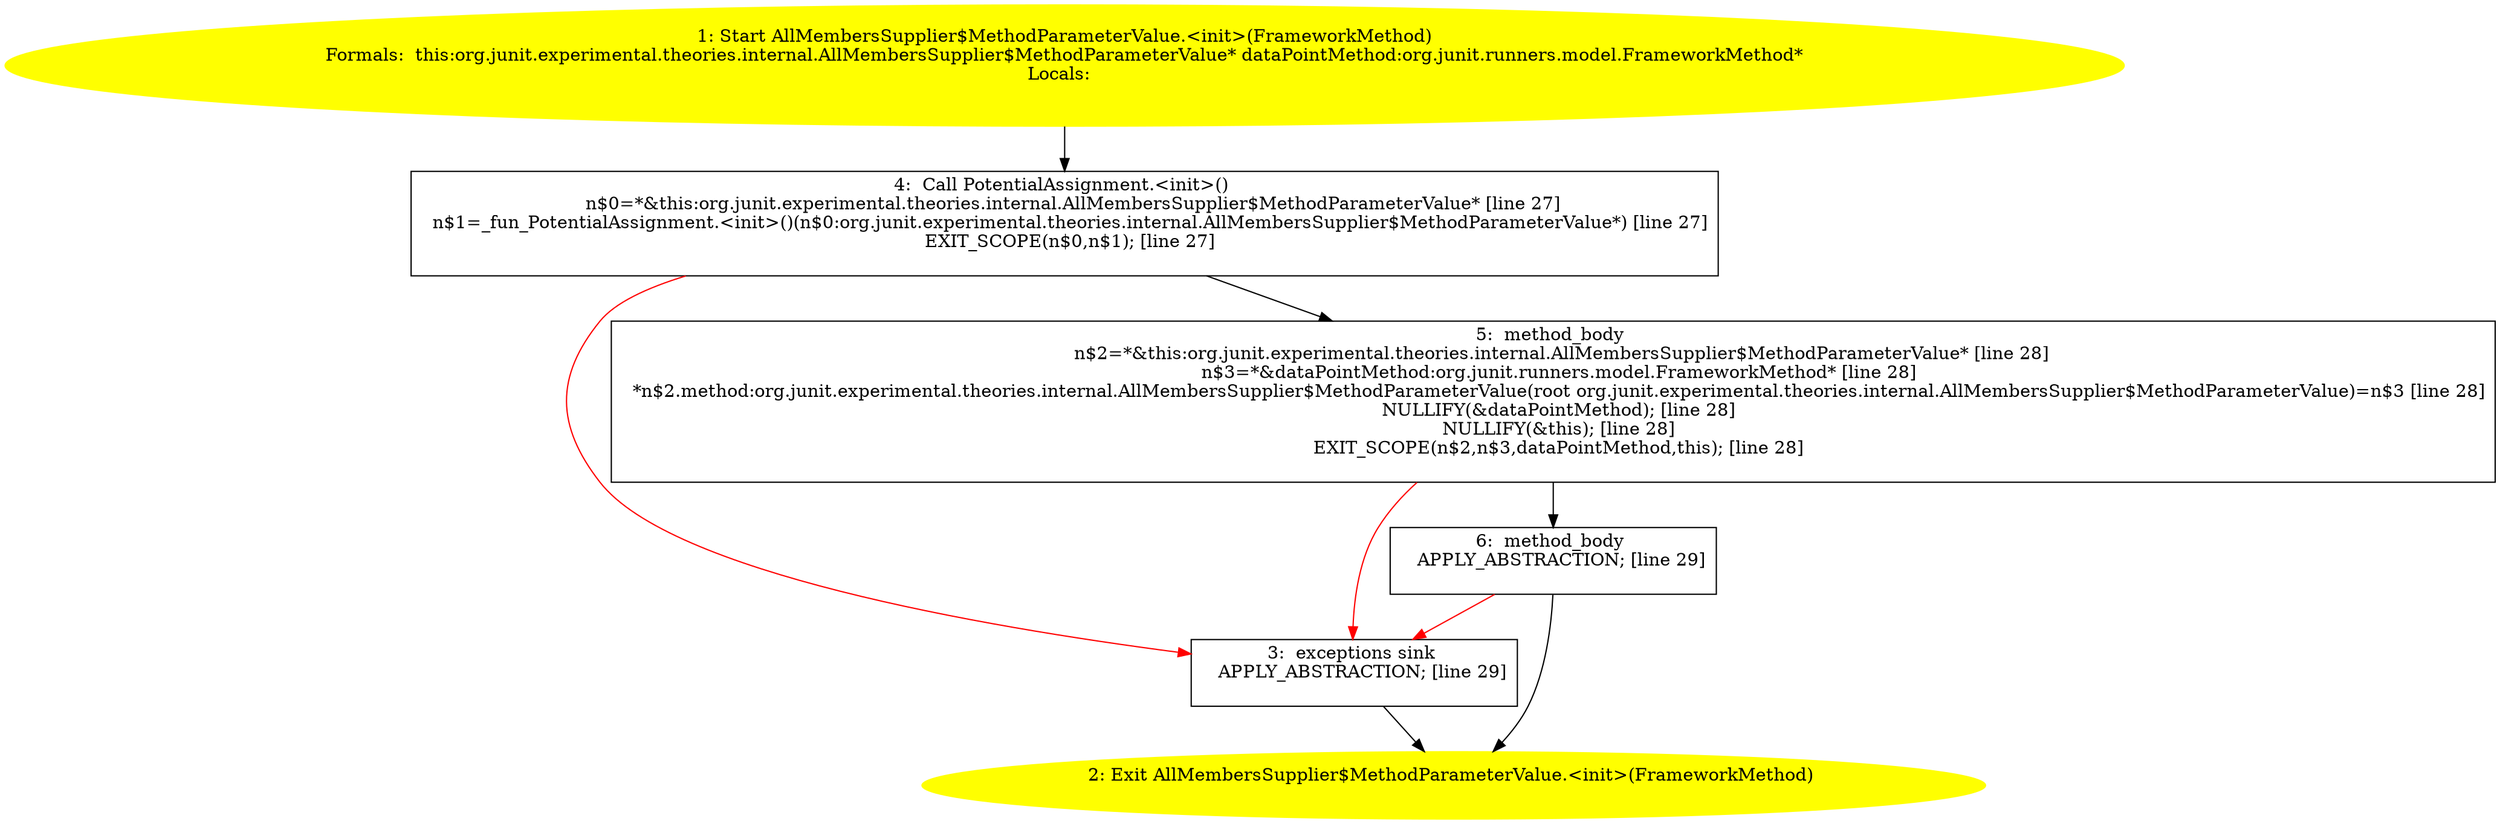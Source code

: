 /* @generated */
digraph cfg {
"org.junit.experimental.theories.internal.AllMembersSupplier$MethodParameterValue.<init>(org.junit.ru.0c285ba5f8762efad626a502d2e1f7b1_1" [label="1: Start AllMembersSupplier$MethodParameterValue.<init>(FrameworkMethod)\nFormals:  this:org.junit.experimental.theories.internal.AllMembersSupplier$MethodParameterValue* dataPointMethod:org.junit.runners.model.FrameworkMethod*\nLocals:  \n  " color=yellow style=filled]
	

	 "org.junit.experimental.theories.internal.AllMembersSupplier$MethodParameterValue.<init>(org.junit.ru.0c285ba5f8762efad626a502d2e1f7b1_1" -> "org.junit.experimental.theories.internal.AllMembersSupplier$MethodParameterValue.<init>(org.junit.ru.0c285ba5f8762efad626a502d2e1f7b1_4" ;
"org.junit.experimental.theories.internal.AllMembersSupplier$MethodParameterValue.<init>(org.junit.ru.0c285ba5f8762efad626a502d2e1f7b1_2" [label="2: Exit AllMembersSupplier$MethodParameterValue.<init>(FrameworkMethod) \n  " color=yellow style=filled]
	

"org.junit.experimental.theories.internal.AllMembersSupplier$MethodParameterValue.<init>(org.junit.ru.0c285ba5f8762efad626a502d2e1f7b1_3" [label="3:  exceptions sink \n   APPLY_ABSTRACTION; [line 29]\n " shape="box"]
	

	 "org.junit.experimental.theories.internal.AllMembersSupplier$MethodParameterValue.<init>(org.junit.ru.0c285ba5f8762efad626a502d2e1f7b1_3" -> "org.junit.experimental.theories.internal.AllMembersSupplier$MethodParameterValue.<init>(org.junit.ru.0c285ba5f8762efad626a502d2e1f7b1_2" ;
"org.junit.experimental.theories.internal.AllMembersSupplier$MethodParameterValue.<init>(org.junit.ru.0c285ba5f8762efad626a502d2e1f7b1_4" [label="4:  Call PotentialAssignment.<init>() \n   n$0=*&this:org.junit.experimental.theories.internal.AllMembersSupplier$MethodParameterValue* [line 27]\n  n$1=_fun_PotentialAssignment.<init>()(n$0:org.junit.experimental.theories.internal.AllMembersSupplier$MethodParameterValue*) [line 27]\n  EXIT_SCOPE(n$0,n$1); [line 27]\n " shape="box"]
	

	 "org.junit.experimental.theories.internal.AllMembersSupplier$MethodParameterValue.<init>(org.junit.ru.0c285ba5f8762efad626a502d2e1f7b1_4" -> "org.junit.experimental.theories.internal.AllMembersSupplier$MethodParameterValue.<init>(org.junit.ru.0c285ba5f8762efad626a502d2e1f7b1_5" ;
	 "org.junit.experimental.theories.internal.AllMembersSupplier$MethodParameterValue.<init>(org.junit.ru.0c285ba5f8762efad626a502d2e1f7b1_4" -> "org.junit.experimental.theories.internal.AllMembersSupplier$MethodParameterValue.<init>(org.junit.ru.0c285ba5f8762efad626a502d2e1f7b1_3" [color="red" ];
"org.junit.experimental.theories.internal.AllMembersSupplier$MethodParameterValue.<init>(org.junit.ru.0c285ba5f8762efad626a502d2e1f7b1_5" [label="5:  method_body \n   n$2=*&this:org.junit.experimental.theories.internal.AllMembersSupplier$MethodParameterValue* [line 28]\n  n$3=*&dataPointMethod:org.junit.runners.model.FrameworkMethod* [line 28]\n  *n$2.method:org.junit.experimental.theories.internal.AllMembersSupplier$MethodParameterValue(root org.junit.experimental.theories.internal.AllMembersSupplier$MethodParameterValue)=n$3 [line 28]\n  NULLIFY(&dataPointMethod); [line 28]\n  NULLIFY(&this); [line 28]\n  EXIT_SCOPE(n$2,n$3,dataPointMethod,this); [line 28]\n " shape="box"]
	

	 "org.junit.experimental.theories.internal.AllMembersSupplier$MethodParameterValue.<init>(org.junit.ru.0c285ba5f8762efad626a502d2e1f7b1_5" -> "org.junit.experimental.theories.internal.AllMembersSupplier$MethodParameterValue.<init>(org.junit.ru.0c285ba5f8762efad626a502d2e1f7b1_6" ;
	 "org.junit.experimental.theories.internal.AllMembersSupplier$MethodParameterValue.<init>(org.junit.ru.0c285ba5f8762efad626a502d2e1f7b1_5" -> "org.junit.experimental.theories.internal.AllMembersSupplier$MethodParameterValue.<init>(org.junit.ru.0c285ba5f8762efad626a502d2e1f7b1_3" [color="red" ];
"org.junit.experimental.theories.internal.AllMembersSupplier$MethodParameterValue.<init>(org.junit.ru.0c285ba5f8762efad626a502d2e1f7b1_6" [label="6:  method_body \n   APPLY_ABSTRACTION; [line 29]\n " shape="box"]
	

	 "org.junit.experimental.theories.internal.AllMembersSupplier$MethodParameterValue.<init>(org.junit.ru.0c285ba5f8762efad626a502d2e1f7b1_6" -> "org.junit.experimental.theories.internal.AllMembersSupplier$MethodParameterValue.<init>(org.junit.ru.0c285ba5f8762efad626a502d2e1f7b1_2" ;
	 "org.junit.experimental.theories.internal.AllMembersSupplier$MethodParameterValue.<init>(org.junit.ru.0c285ba5f8762efad626a502d2e1f7b1_6" -> "org.junit.experimental.theories.internal.AllMembersSupplier$MethodParameterValue.<init>(org.junit.ru.0c285ba5f8762efad626a502d2e1f7b1_3" [color="red" ];
}
